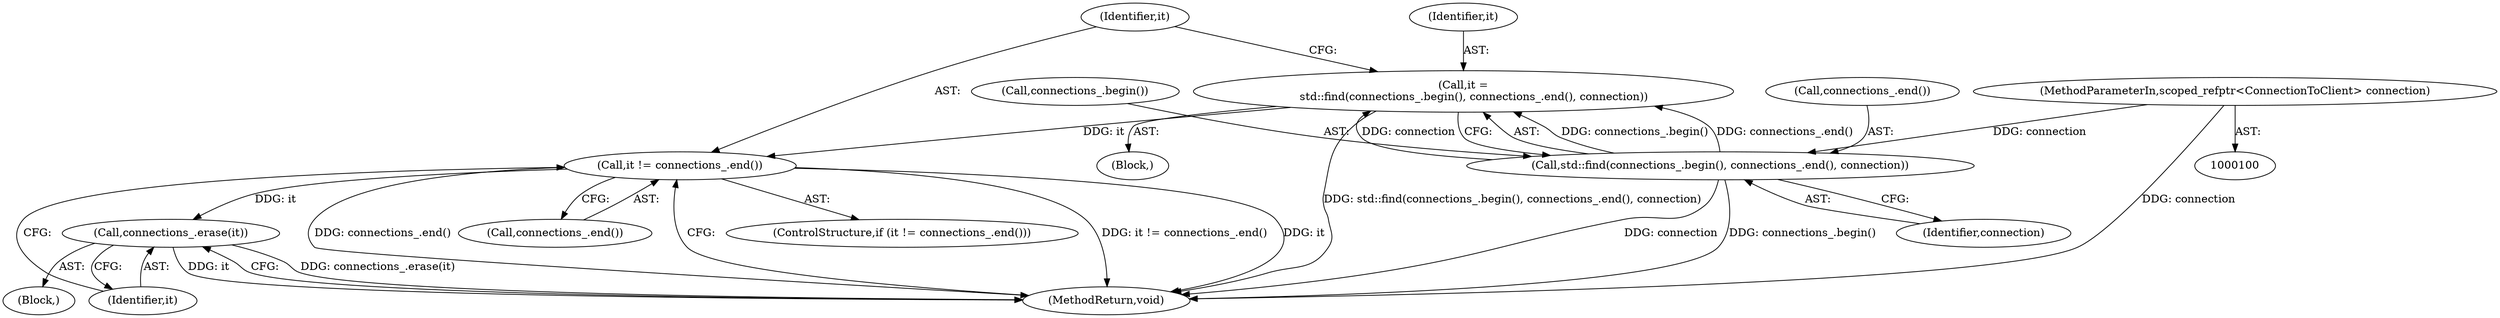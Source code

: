 digraph "0_Chrome_a46bcef82b29d30836a0f26226e3d4aca4fa9612_32@API" {
"1000113" [label="(Call,it != connections_.end())"];
"1000106" [label="(Call,it =\n      std::find(connections_.begin(), connections_.end(), connection))"];
"1000108" [label="(Call,std::find(connections_.begin(), connections_.end(), connection))"];
"1000101" [label="(MethodParameterIn,scoped_refptr<ConnectionToClient> connection)"];
"1000117" [label="(Call,connections_.erase(it))"];
"1000114" [label="(Identifier,it)"];
"1000112" [label="(ControlStructure,if (it != connections_.end()))"];
"1000117" [label="(Call,connections_.erase(it))"];
"1000109" [label="(Call,connections_.begin())"];
"1000101" [label="(MethodParameterIn,scoped_refptr<ConnectionToClient> connection)"];
"1000116" [label="(Block,)"];
"1000107" [label="(Identifier,it)"];
"1000119" [label="(MethodReturn,void)"];
"1000106" [label="(Call,it =\n      std::find(connections_.begin(), connections_.end(), connection))"];
"1000113" [label="(Call,it != connections_.end())"];
"1000115" [label="(Call,connections_.end())"];
"1000111" [label="(Identifier,connection)"];
"1000102" [label="(Block,)"];
"1000110" [label="(Call,connections_.end())"];
"1000118" [label="(Identifier,it)"];
"1000108" [label="(Call,std::find(connections_.begin(), connections_.end(), connection))"];
"1000113" -> "1000112"  [label="AST: "];
"1000113" -> "1000115"  [label="CFG: "];
"1000114" -> "1000113"  [label="AST: "];
"1000115" -> "1000113"  [label="AST: "];
"1000118" -> "1000113"  [label="CFG: "];
"1000119" -> "1000113"  [label="CFG: "];
"1000113" -> "1000119"  [label="DDG: it"];
"1000113" -> "1000119"  [label="DDG: connections_.end()"];
"1000113" -> "1000119"  [label="DDG: it != connections_.end()"];
"1000106" -> "1000113"  [label="DDG: it"];
"1000113" -> "1000117"  [label="DDG: it"];
"1000106" -> "1000102"  [label="AST: "];
"1000106" -> "1000108"  [label="CFG: "];
"1000107" -> "1000106"  [label="AST: "];
"1000108" -> "1000106"  [label="AST: "];
"1000114" -> "1000106"  [label="CFG: "];
"1000106" -> "1000119"  [label="DDG: std::find(connections_.begin(), connections_.end(), connection)"];
"1000108" -> "1000106"  [label="DDG: connections_.begin()"];
"1000108" -> "1000106"  [label="DDG: connections_.end()"];
"1000108" -> "1000106"  [label="DDG: connection"];
"1000108" -> "1000111"  [label="CFG: "];
"1000109" -> "1000108"  [label="AST: "];
"1000110" -> "1000108"  [label="AST: "];
"1000111" -> "1000108"  [label="AST: "];
"1000108" -> "1000119"  [label="DDG: connection"];
"1000108" -> "1000119"  [label="DDG: connections_.begin()"];
"1000101" -> "1000108"  [label="DDG: connection"];
"1000101" -> "1000100"  [label="AST: "];
"1000101" -> "1000119"  [label="DDG: connection"];
"1000117" -> "1000116"  [label="AST: "];
"1000117" -> "1000118"  [label="CFG: "];
"1000118" -> "1000117"  [label="AST: "];
"1000119" -> "1000117"  [label="CFG: "];
"1000117" -> "1000119"  [label="DDG: connections_.erase(it)"];
"1000117" -> "1000119"  [label="DDG: it"];
}
